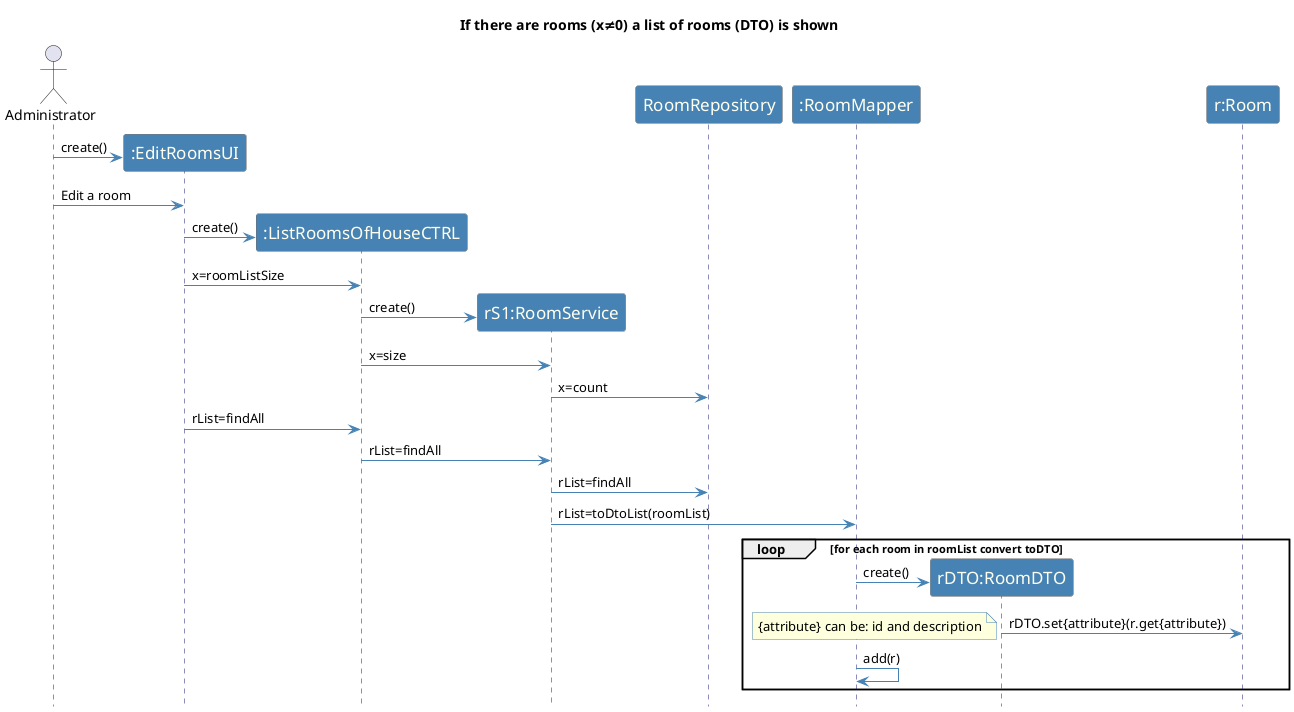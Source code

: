 @startuml
hidefootbox
title If there are rooms (x≠0) a list of rooms (DTO) is shown

actor Administrator

skinparam sequence {
	ArrowColor SteelBlue
	ActorBorderColor Dimgray
	LifeLineBorderColor MidnightBlue
	LifeLineBackgroundColor #A9DCDF

	ParticipantBorderColor Dimgray
	ParticipantBackgroundColor SteelBlue
	ParticipantFontName Calibri Bold
	ParticipantFontSize 17
	ParticipantFontColor Ivory

	ActorBackgroundColor SteelBlue
	ActorFontColor MidnightBlue
	ActorFontSize 17
	ActorFontName Aapex

}

skinparam note {
BorderColor SteelBlue
}

create ":EditRoomsUI"
Administrator -> ":EditRoomsUI": create()
Administrator -> ":EditRoomsUI":Edit a room
create ":ListRoomsOfHouseCTRL"
":EditRoomsUI" -> ":ListRoomsOfHouseCTRL": create()
":EditRoomsUI" -> ":ListRoomsOfHouseCTRL": x=roomListSize
create "rS1:RoomService"
":ListRoomsOfHouseCTRL" -> "rS1:RoomService": create()
":ListRoomsOfHouseCTRL" -> "rS1:RoomService": x=size
"rS1:RoomService" -> RoomRepository: x=count
":EditRoomsUI" -> ":ListRoomsOfHouseCTRL": rList=findAll
":ListRoomsOfHouseCTRL" -> "rS1:RoomService": rList=findAll
"rS1:RoomService" -> RoomRepository: rList=findAll
"rS1:RoomService" -> ":RoomMapper": rList=toDtoList(roomList)
loop for each room in roomList convert toDTO
create "rDTO:RoomDTO"
":RoomMapper" -> "rDTO:RoomDTO": create()
"rDTO:RoomDTO" -> "r:Room": rDTO.set{attribute}(r.get{attribute})
note left
{attribute} can be: id and description
    end note
":RoomMapper"-> ":RoomMapper":add(r)
end



@enduml